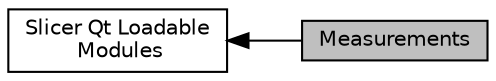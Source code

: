 digraph "Measurements"
{
  bgcolor="transparent";
  edge [fontname="Helvetica",fontsize="10",labelfontname="Helvetica",labelfontsize="10"];
  node [fontname="Helvetica",fontsize="10",shape=record];
  rankdir=LR;
  Node1 [label="Slicer Qt Loadable\l Modules",height=0.2,width=0.4,color="black",URL="$group__Slicer__QtModules.html"];
  Node0 [label="Measurements",height=0.2,width=0.4,color="black", fillcolor="grey75", style="filled", fontcolor="black"];
  Node1->Node0 [shape=plaintext, dir="back", style="solid"];
}

